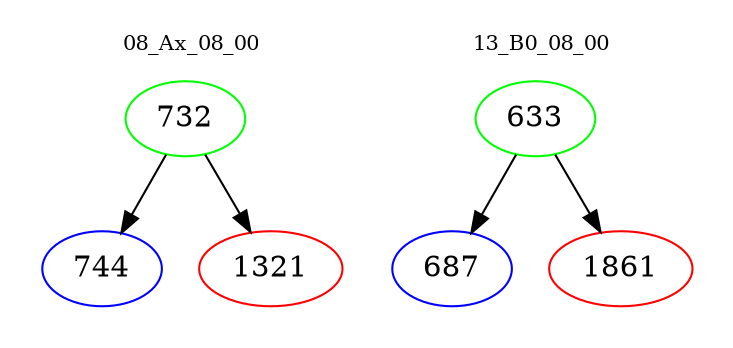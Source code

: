 digraph{
subgraph cluster_0 {
color = white
label = "08_Ax_08_00";
fontsize=10;
T0_732 [label="732", color="green"]
T0_732 -> T0_744 [color="black"]
T0_744 [label="744", color="blue"]
T0_732 -> T0_1321 [color="black"]
T0_1321 [label="1321", color="red"]
}
subgraph cluster_1 {
color = white
label = "13_B0_08_00";
fontsize=10;
T1_633 [label="633", color="green"]
T1_633 -> T1_687 [color="black"]
T1_687 [label="687", color="blue"]
T1_633 -> T1_1861 [color="black"]
T1_1861 [label="1861", color="red"]
}
}
